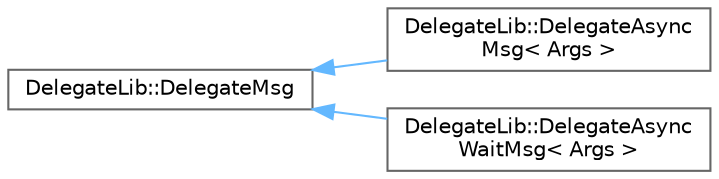 digraph "Graphical Class Hierarchy"
{
 // LATEX_PDF_SIZE
  bgcolor="transparent";
  edge [fontname=Helvetica,fontsize=10,labelfontname=Helvetica,labelfontsize=10];
  node [fontname=Helvetica,fontsize=10,shape=box,height=0.2,width=0.4];
  rankdir="LR";
  Node0 [id="Node000000",label="DelegateLib::DelegateMsg",height=0.2,width=0.4,color="grey40", fillcolor="white", style="filled",URL="$class_delegate_lib_1_1_delegate_msg.html",tooltip="Base class for all delegate inter-thread messages."];
  Node0 -> Node1 [id="edge18_Node000000_Node000001",dir="back",color="steelblue1",style="solid",tooltip=" "];
  Node1 [id="Node000001",label="DelegateLib::DelegateAsync\lMsg\< Args \>",height=0.2,width=0.4,color="grey40", fillcolor="white", style="filled",URL="$class_delegate_lib_1_1_delegate_async_msg.html",tooltip="Stores all function arguments suitable for non-blocking asynchronous calls. Argument data is stored i..."];
  Node0 -> Node2 [id="edge19_Node000000_Node000002",dir="back",color="steelblue1",style="solid",tooltip=" "];
  Node2 [id="Node000002",label="DelegateLib::DelegateAsync\lWaitMsg\< Args \>",height=0.2,width=0.4,color="grey40", fillcolor="white", style="filled",URL="$class_delegate_lib_1_1_delegate_async_wait_msg.html",tooltip="Stores all function arguments suitable for blocking asynchronous calls. Argument data is not stored i..."];
}
